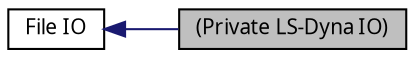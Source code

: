 digraph structs
{
  edge [fontname="FreeSans.ttf",fontsize=8,labelfontname="FreeSans.ttf",labelfontsize=8];
  node [fontname="FreeSans.ttf",fontsize=10,shape=record];
rankdir=LR;
  Node0 [label="(Private LS-Dyna IO)",height=0.2,width=0.4,color="black", fillcolor="grey75", style="filled" fontcolor="black"];
  Node1 [label="File IO",height=0.2,width=0.4,color="black", fillcolor="white", style="filled",URL="$group__FileIO.html"];
  Node1->Node0 [shape=plaintext, color="midnightblue", dir="back", style="solid"];
}
